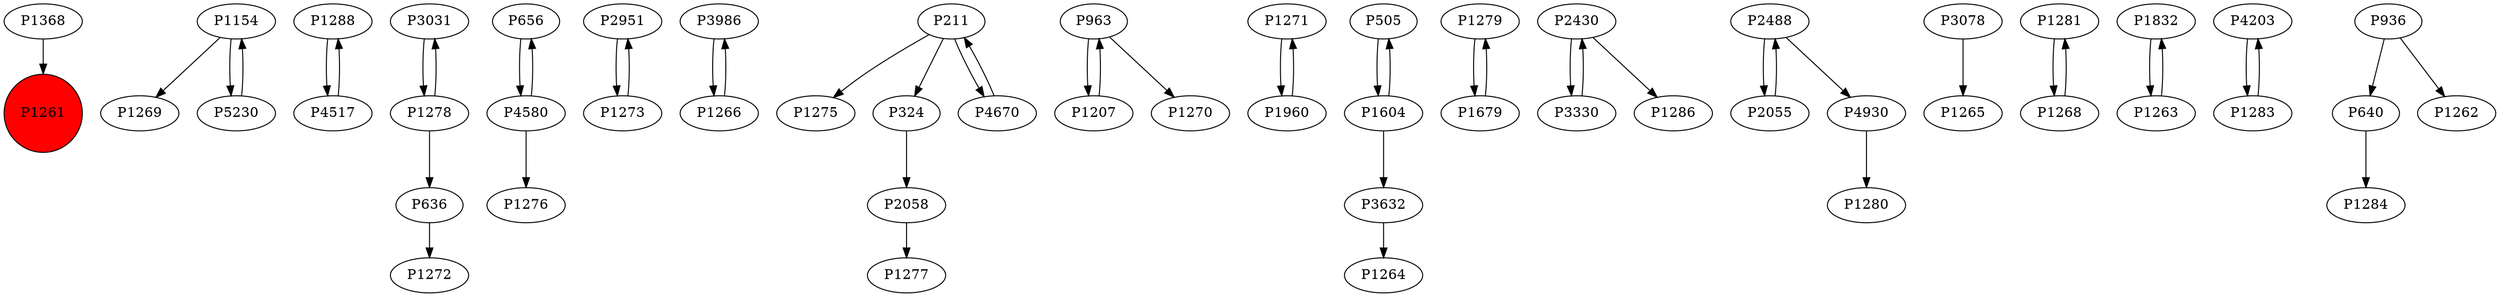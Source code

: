 digraph {
	P1368 -> P1261
	P1154 -> P1269
	P1288 -> P4517
	P3031 -> P1278
	P1278 -> P3031
	P656 -> P4580
	P2951 -> P1273
	P3986 -> P1266
	P211 -> P1275
	P1154 -> P5230
	P963 -> P1207
	P963 -> P1270
	P1271 -> P1960
	P636 -> P1272
	P4580 -> P656
	P1273 -> P2951
	P324 -> P2058
	P505 -> P1604
	P1279 -> P1679
	P2430 -> P3330
	P211 -> P324
	P2488 -> P2055
	P4670 -> P211
	P3078 -> P1265
	P1281 -> P1268
	P5230 -> P1154
	P1832 -> P1263
	P2055 -> P2488
	P1263 -> P1832
	P4203 -> P1283
	P2058 -> P1277
	P3632 -> P1264
	P936 -> P640
	P1283 -> P4203
	P4930 -> P1280
	P1679 -> P1279
	P936 -> P1262
	P4580 -> P1276
	P1960 -> P1271
	P640 -> P1284
	P1207 -> P963
	P1266 -> P3986
	P2488 -> P4930
	P1604 -> P3632
	P4517 -> P1288
	P1278 -> P636
	P211 -> P4670
	P3330 -> P2430
	P1268 -> P1281
	P1604 -> P505
	P2430 -> P1286
	P1261 [shape=circle]
	P1261 [style=filled]
	P1261 [fillcolor=red]
}